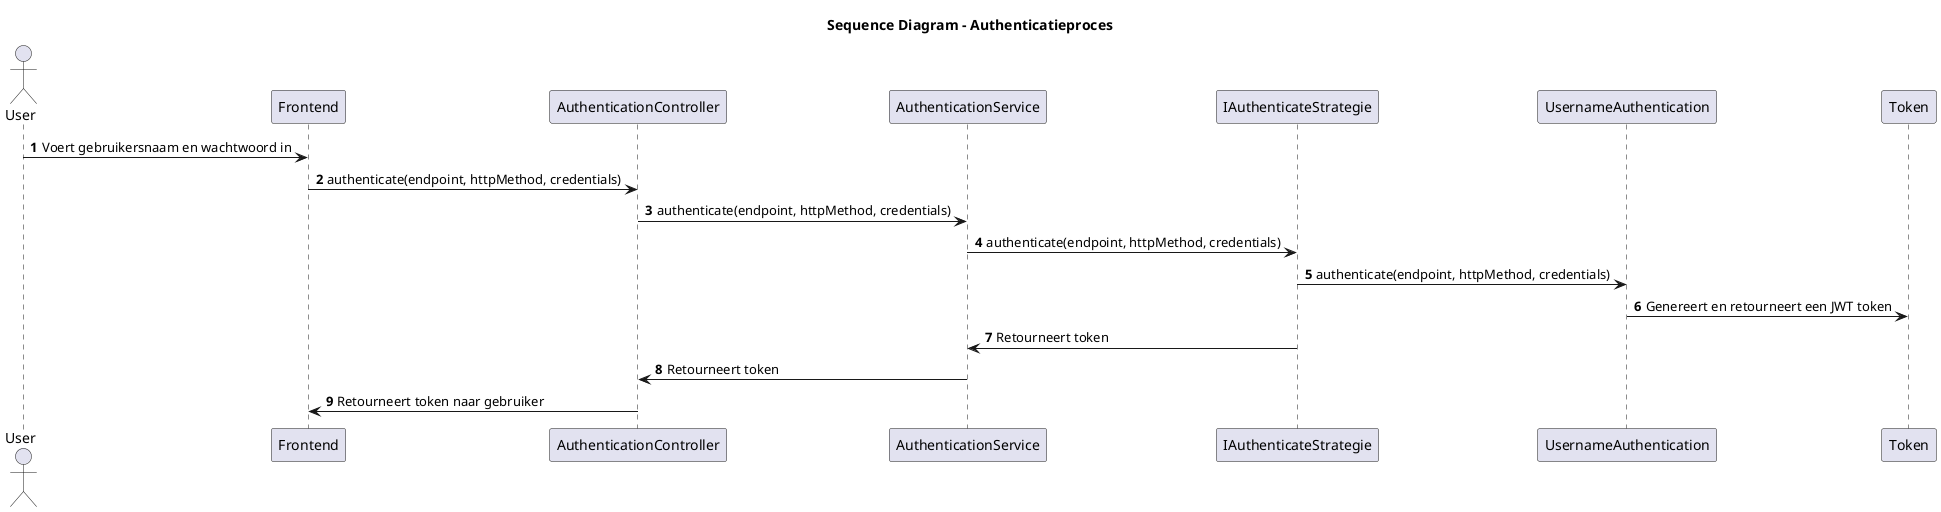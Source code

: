 @startuml

title Sequence Diagram - Authenticatieproces

autonumber
actor User
participant "Frontend" as Frontend
participant "AuthenticationController" as AuthenticationController
participant "AuthenticationService" as AuthenticationService
participant "IAuthenticateStrategie" as IAuthenticateStrategie
participant "UsernameAuthentication" as UsernameAuthentication
participant "Token" as Token

User -> Frontend: Voert gebruikersnaam en wachtwoord in
Frontend -> AuthenticationController: authenticate(endpoint, httpMethod, credentials)
AuthenticationController -> AuthenticationService: authenticate(endpoint, httpMethod, credentials)
AuthenticationService -> IAuthenticateStrategie: authenticate(endpoint, httpMethod, credentials)
IAuthenticateStrategie -> UsernameAuthentication: authenticate(endpoint, httpMethod, credentials)
UsernameAuthentication -> Token: Genereert en retourneert een JWT token
IAuthenticateStrategie -> AuthenticationService: Retourneert token
AuthenticationService -> AuthenticationController: Retourneert token
AuthenticationController -> Frontend: Retourneert token naar gebruiker

@enduml